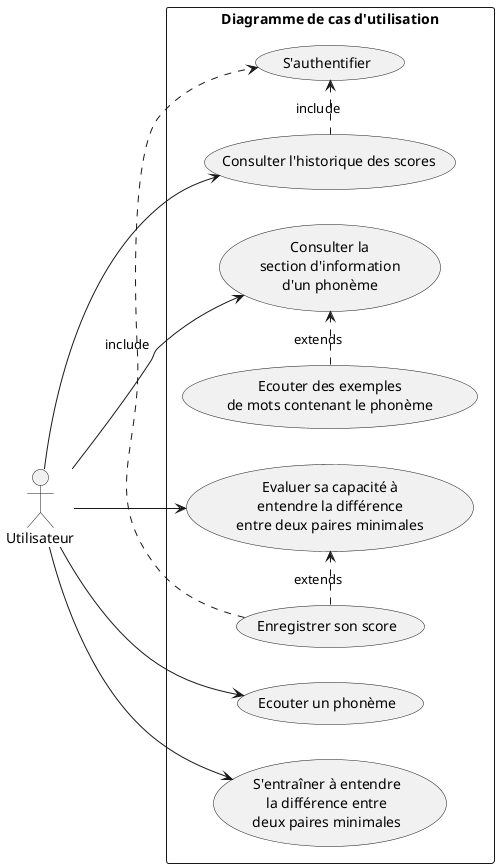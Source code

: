 @startuml

left to right direction

:Utilisateur:

rectangle "Diagramme de cas d'utilisation" {
usecase Use1 as "Ecouter un phonème"
Utilisateur --> (Use1)

usecase Use2 as "Consulter la
section d'information
 d'un phonème"
Utilisateur --> (Use2)

usecase Use3 as "S'entraîner à entendre
 la différence entre
 deux paires minimales"
Utilisateur --> (Use3)

usecase Use4 as "Evaluer sa capacité à
entendre la différence
 entre deux paires minimales"
Utilisateur --> (Use4)

usecase Use5 as "Consulter l'historique des scores"
Utilisateur --> (Use5)
(Use5) .> (Use6) : include

usecase Use2.1 as "Ecouter des exemples
 de mots contenant le phonème"

(Use2.1) .> (Use2) : extends

usecase Use4.1 as "Enregistrer son score"

(Use4.1).> (Use4) : extends

usecase Use6 as "S'authentifier"

(Use4.1) .> (Use6) : include

}

@enduml